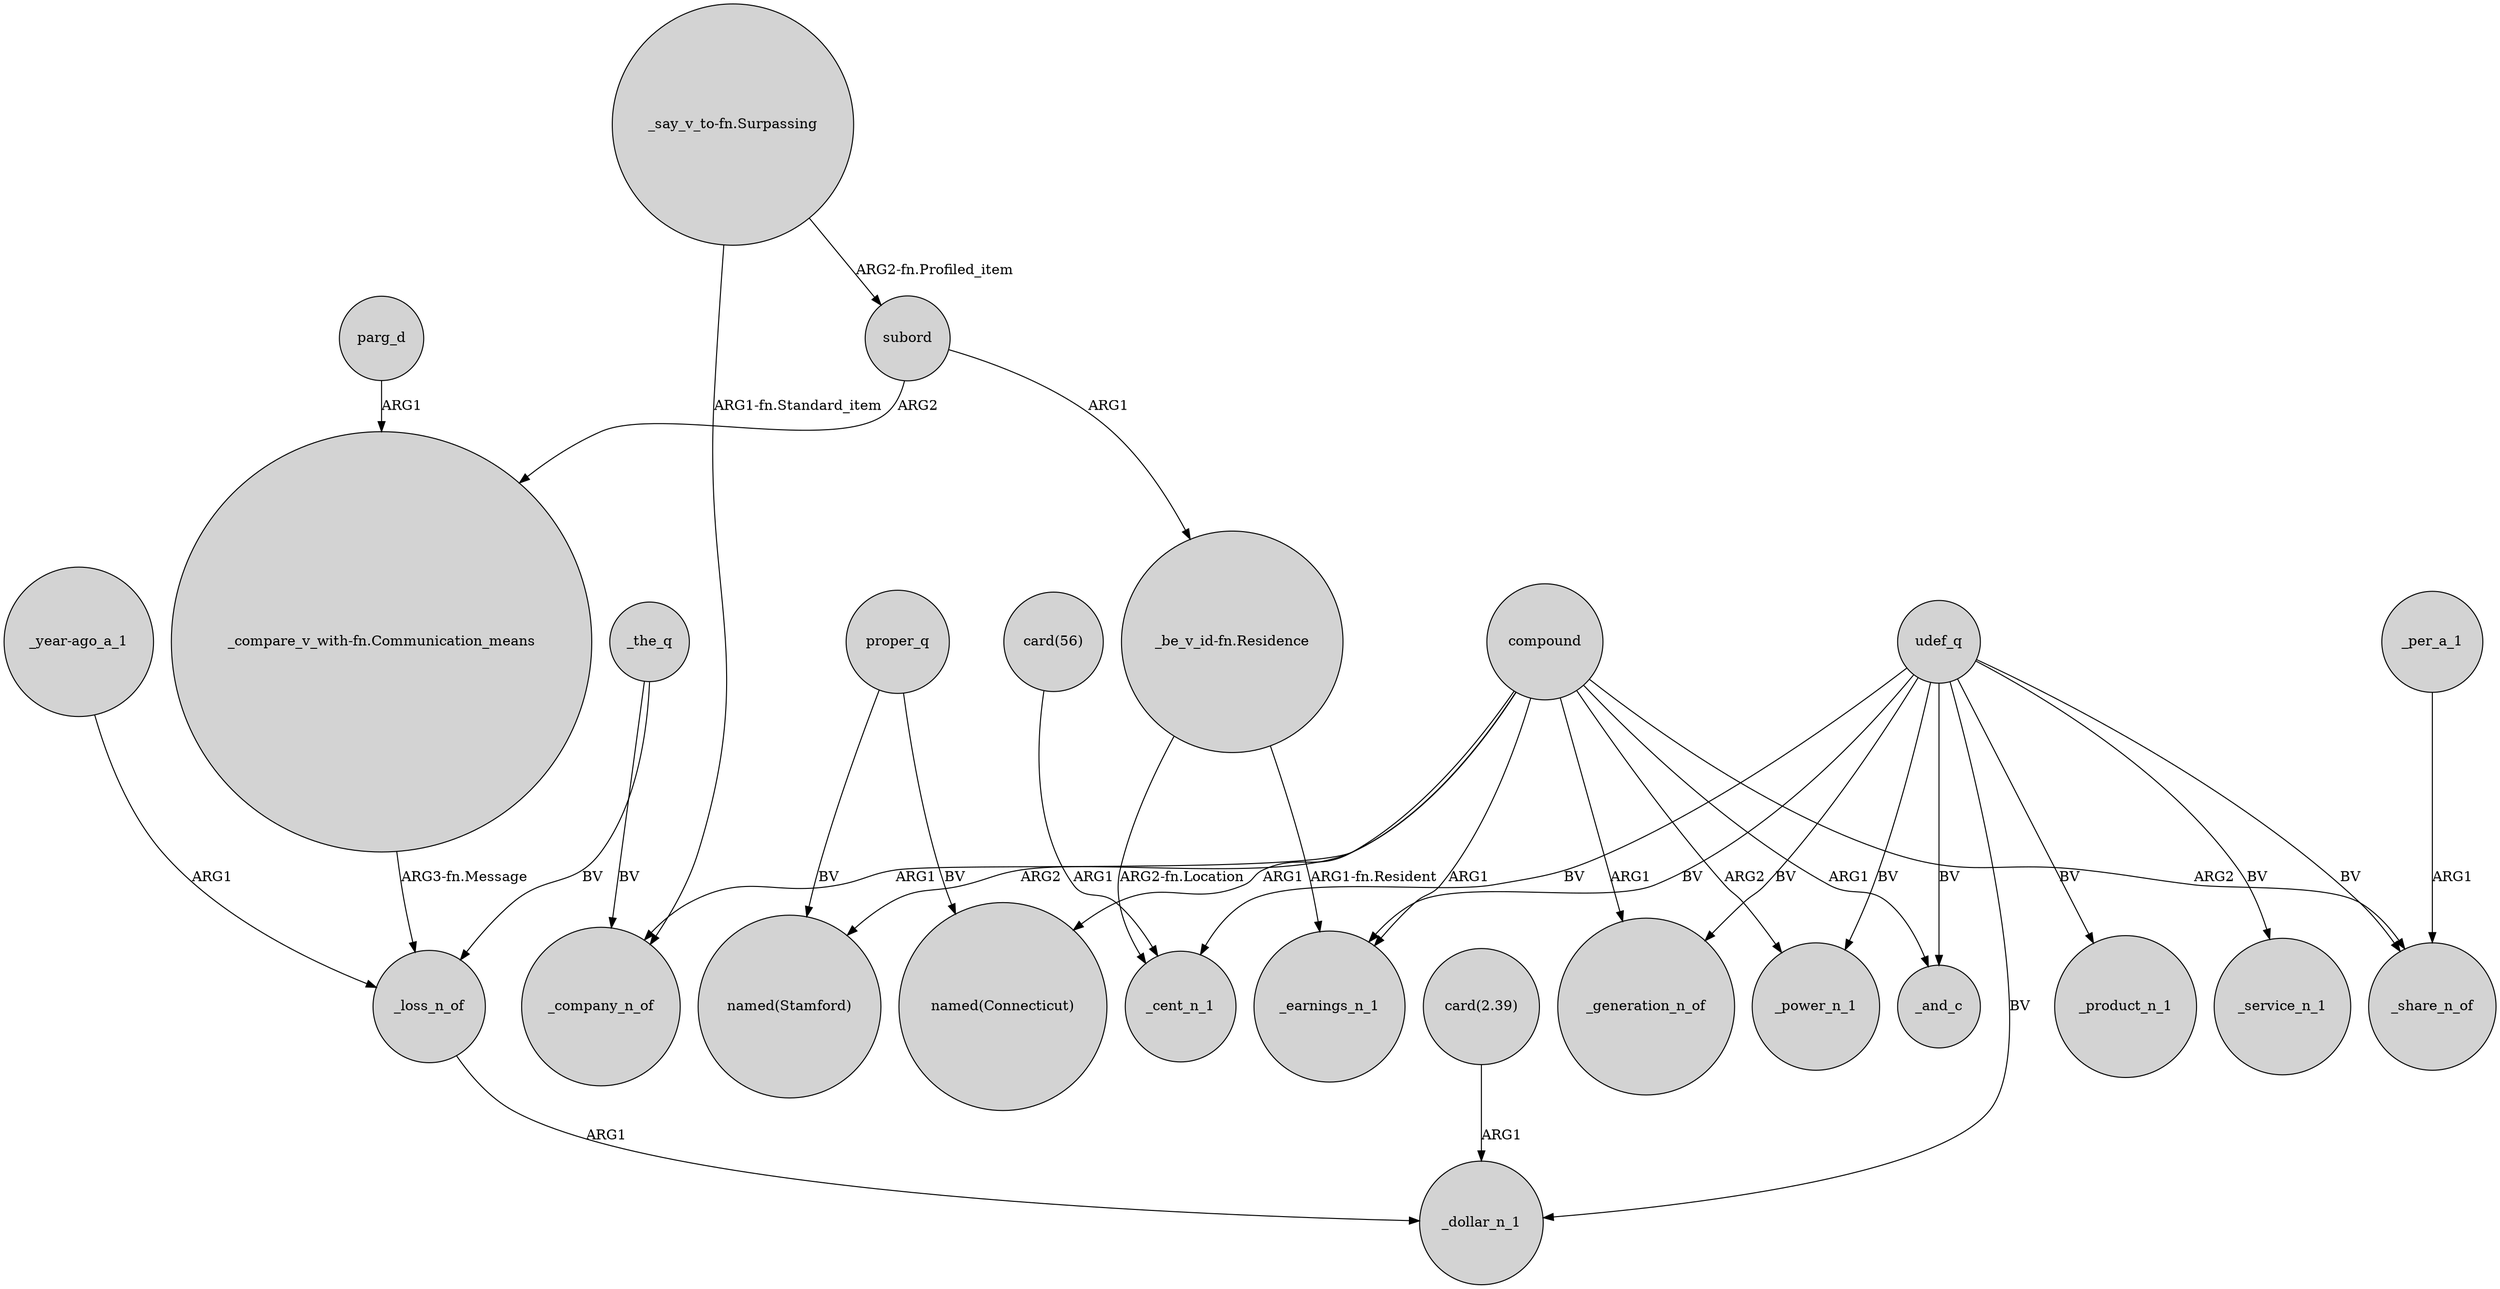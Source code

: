 digraph {
	node [shape=circle style=filled]
	subord -> "_be_v_id-fn.Residence" [label=ARG1]
	udef_q -> _service_n_1 [label=BV]
	compound -> _and_c [label=ARG1]
	"_be_v_id-fn.Residence" -> _cent_n_1 [label="ARG2-fn.Location"]
	"_say_v_to-fn.Surpassing" -> _company_n_of [label="ARG1-fn.Standard_item"]
	_the_q -> _loss_n_of [label=BV]
	proper_q -> "named(Stamford)" [label=BV]
	_loss_n_of -> _dollar_n_1 [label=ARG1]
	compound -> _company_n_of [label=ARG1]
	udef_q -> _product_n_1 [label=BV]
	"card(56)" -> _cent_n_1 [label=ARG1]
	udef_q -> _and_c [label=BV]
	"card(2.39)" -> _dollar_n_1 [label=ARG1]
	udef_q -> _cent_n_1 [label=BV]
	compound -> _power_n_1 [label=ARG2]
	udef_q -> _generation_n_of [label=BV]
	parg_d -> "_compare_v_with-fn.Communication_means" [label=ARG1]
	"_compare_v_with-fn.Communication_means" -> _loss_n_of [label="ARG3-fn.Message"]
	compound -> "named(Stamford)" [label=ARG2]
	"_year-ago_a_1" -> _loss_n_of [label=ARG1]
	udef_q -> _earnings_n_1 [label=BV]
	udef_q -> _share_n_of [label=BV]
	subord -> "_compare_v_with-fn.Communication_means" [label=ARG2]
	udef_q -> _dollar_n_1 [label=BV]
	"_say_v_to-fn.Surpassing" -> subord [label="ARG2-fn.Profiled_item"]
	proper_q -> "named(Connecticut)" [label=BV]
	compound -> "named(Connecticut)" [label=ARG1]
	compound -> _share_n_of [label=ARG2]
	compound -> _generation_n_of [label=ARG1]
	compound -> _earnings_n_1 [label=ARG1]
	"_be_v_id-fn.Residence" -> _earnings_n_1 [label="ARG1-fn.Resident"]
	_per_a_1 -> _share_n_of [label=ARG1]
	_the_q -> _company_n_of [label=BV]
	udef_q -> _power_n_1 [label=BV]
}
